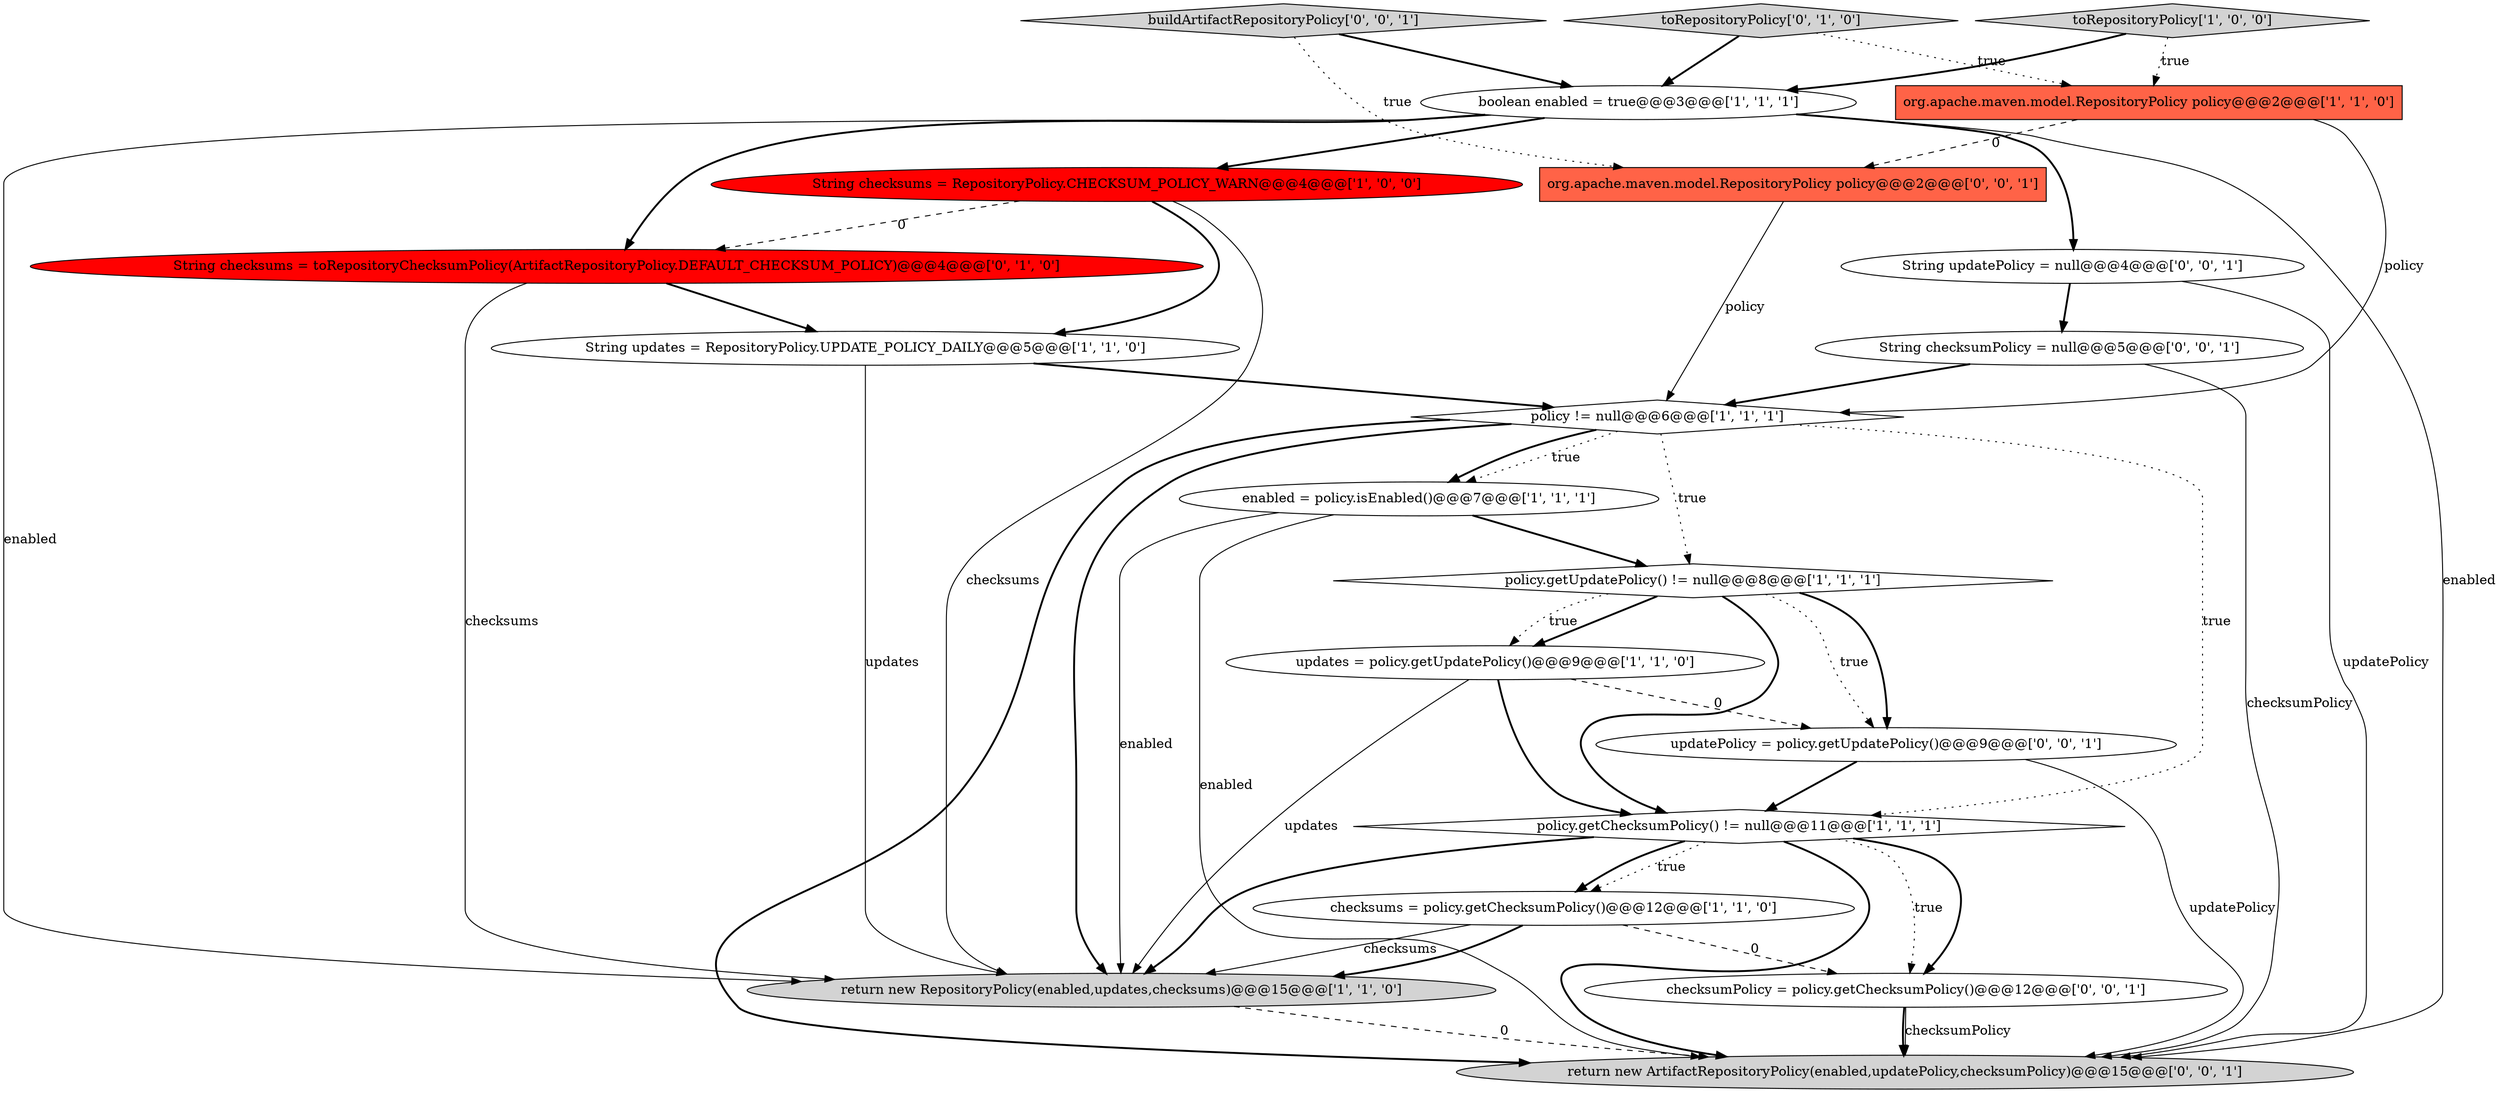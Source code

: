 digraph {
2 [style = filled, label = "policy.getChecksumPolicy() != null@@@11@@@['1', '1', '1']", fillcolor = white, shape = diamond image = "AAA0AAABBB1BBB"];
0 [style = filled, label = "String checksums = RepositoryPolicy.CHECKSUM_POLICY_WARN@@@4@@@['1', '0', '0']", fillcolor = red, shape = ellipse image = "AAA1AAABBB1BBB"];
12 [style = filled, label = "String checksums = toRepositoryChecksumPolicy(ArtifactRepositoryPolicy.DEFAULT_CHECKSUM_POLICY)@@@4@@@['0', '1', '0']", fillcolor = red, shape = ellipse image = "AAA1AAABBB2BBB"];
14 [style = filled, label = "return new ArtifactRepositoryPolicy(enabled,updatePolicy,checksumPolicy)@@@15@@@['0', '0', '1']", fillcolor = lightgray, shape = ellipse image = "AAA0AAABBB3BBB"];
20 [style = filled, label = "String checksumPolicy = null@@@5@@@['0', '0', '1']", fillcolor = white, shape = ellipse image = "AAA0AAABBB3BBB"];
15 [style = filled, label = "buildArtifactRepositoryPolicy['0', '0', '1']", fillcolor = lightgray, shape = diamond image = "AAA0AAABBB3BBB"];
10 [style = filled, label = "enabled = policy.isEnabled()@@@7@@@['1', '1', '1']", fillcolor = white, shape = ellipse image = "AAA0AAABBB1BBB"];
3 [style = filled, label = "policy.getUpdatePolicy() != null@@@8@@@['1', '1', '1']", fillcolor = white, shape = diamond image = "AAA0AAABBB1BBB"];
8 [style = filled, label = "return new RepositoryPolicy(enabled,updates,checksums)@@@15@@@['1', '1', '0']", fillcolor = lightgray, shape = ellipse image = "AAA0AAABBB1BBB"];
4 [style = filled, label = "toRepositoryPolicy['1', '0', '0']", fillcolor = lightgray, shape = diamond image = "AAA0AAABBB1BBB"];
13 [style = filled, label = "toRepositoryPolicy['0', '1', '0']", fillcolor = lightgray, shape = diamond image = "AAA0AAABBB2BBB"];
18 [style = filled, label = "checksumPolicy = policy.getChecksumPolicy()@@@12@@@['0', '0', '1']", fillcolor = white, shape = ellipse image = "AAA0AAABBB3BBB"];
9 [style = filled, label = "org.apache.maven.model.RepositoryPolicy policy@@@2@@@['1', '1', '0']", fillcolor = tomato, shape = box image = "AAA0AAABBB1BBB"];
6 [style = filled, label = "updates = policy.getUpdatePolicy()@@@9@@@['1', '1', '0']", fillcolor = white, shape = ellipse image = "AAA0AAABBB1BBB"];
5 [style = filled, label = "boolean enabled = true@@@3@@@['1', '1', '1']", fillcolor = white, shape = ellipse image = "AAA0AAABBB1BBB"];
7 [style = filled, label = "checksums = policy.getChecksumPolicy()@@@12@@@['1', '1', '0']", fillcolor = white, shape = ellipse image = "AAA0AAABBB1BBB"];
1 [style = filled, label = "String updates = RepositoryPolicy.UPDATE_POLICY_DAILY@@@5@@@['1', '1', '0']", fillcolor = white, shape = ellipse image = "AAA0AAABBB1BBB"];
19 [style = filled, label = "org.apache.maven.model.RepositoryPolicy policy@@@2@@@['0', '0', '1']", fillcolor = tomato, shape = box image = "AAA0AAABBB3BBB"];
11 [style = filled, label = "policy != null@@@6@@@['1', '1', '1']", fillcolor = white, shape = diamond image = "AAA0AAABBB1BBB"];
17 [style = filled, label = "updatePolicy = policy.getUpdatePolicy()@@@9@@@['0', '0', '1']", fillcolor = white, shape = ellipse image = "AAA0AAABBB3BBB"];
16 [style = filled, label = "String updatePolicy = null@@@4@@@['0', '0', '1']", fillcolor = white, shape = ellipse image = "AAA0AAABBB3BBB"];
5->8 [style = solid, label="enabled"];
7->18 [style = dashed, label="0"];
10->8 [style = solid, label="enabled"];
11->14 [style = bold, label=""];
11->10 [style = dotted, label="true"];
18->14 [style = solid, label="checksumPolicy"];
16->14 [style = solid, label="updatePolicy"];
6->8 [style = solid, label="updates"];
10->3 [style = bold, label=""];
3->6 [style = bold, label=""];
7->8 [style = solid, label="checksums"];
2->18 [style = bold, label=""];
6->17 [style = dashed, label="0"];
0->12 [style = dashed, label="0"];
8->14 [style = dashed, label="0"];
3->6 [style = dotted, label="true"];
7->8 [style = bold, label=""];
20->14 [style = solid, label="checksumPolicy"];
5->14 [style = solid, label="enabled"];
10->14 [style = solid, label="enabled"];
12->1 [style = bold, label=""];
0->8 [style = solid, label="checksums"];
2->18 [style = dotted, label="true"];
15->5 [style = bold, label=""];
1->11 [style = bold, label=""];
19->11 [style = solid, label="policy"];
6->2 [style = bold, label=""];
5->16 [style = bold, label=""];
9->19 [style = dashed, label="0"];
9->11 [style = solid, label="policy"];
11->2 [style = dotted, label="true"];
12->8 [style = solid, label="checksums"];
3->2 [style = bold, label=""];
5->0 [style = bold, label=""];
5->12 [style = bold, label=""];
17->2 [style = bold, label=""];
11->10 [style = bold, label=""];
15->19 [style = dotted, label="true"];
0->1 [style = bold, label=""];
2->7 [style = dotted, label="true"];
17->14 [style = solid, label="updatePolicy"];
2->14 [style = bold, label=""];
1->8 [style = solid, label="updates"];
13->5 [style = bold, label=""];
11->8 [style = bold, label=""];
3->17 [style = bold, label=""];
3->17 [style = dotted, label="true"];
2->7 [style = bold, label=""];
4->9 [style = dotted, label="true"];
16->20 [style = bold, label=""];
11->3 [style = dotted, label="true"];
4->5 [style = bold, label=""];
18->14 [style = bold, label=""];
2->8 [style = bold, label=""];
20->11 [style = bold, label=""];
13->9 [style = dotted, label="true"];
}
